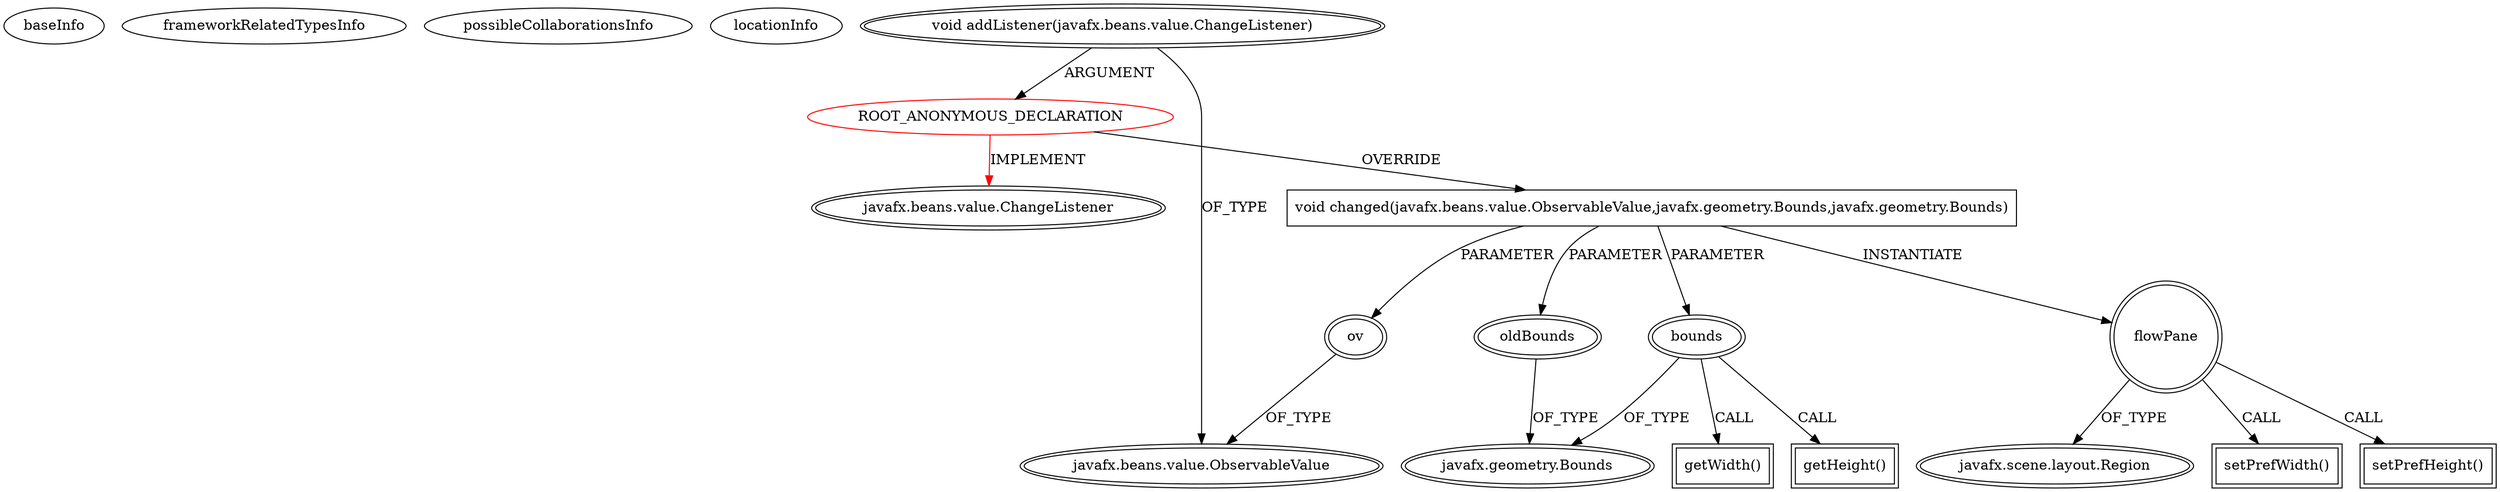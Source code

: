 digraph {
baseInfo[graphId=753,category="extension_graph",isAnonymous=true,possibleRelation=false]
frameworkRelatedTypesInfo[0="javafx.beans.value.ChangeListener"]
possibleCollaborationsInfo[]
locationInfo[projectName="KraiZeur-library",filePath="/KraiZeur-library/library-master/src/application/presentationLayer/screens/bookScreens/BookRemoveScreen.java",contextSignature="javafx.scene.layout.Pane getPane()",graphId="753"]
0[label="ROOT_ANONYMOUS_DECLARATION",vertexType="ROOT_ANONYMOUS_DECLARATION",isFrameworkType=false,color=red]
1[label="javafx.beans.value.ChangeListener",vertexType="FRAMEWORK_INTERFACE_TYPE",isFrameworkType=true,peripheries=2]
2[label="void addListener(javafx.beans.value.ChangeListener)",vertexType="OUTSIDE_CALL",isFrameworkType=true,peripheries=2]
3[label="javafx.beans.value.ObservableValue",vertexType="FRAMEWORK_INTERFACE_TYPE",isFrameworkType=true,peripheries=2]
4[label="void changed(javafx.beans.value.ObservableValue,javafx.geometry.Bounds,javafx.geometry.Bounds)",vertexType="OVERRIDING_METHOD_DECLARATION",isFrameworkType=false,shape=box]
5[label="ov",vertexType="PARAMETER_DECLARATION",isFrameworkType=true,peripheries=2]
7[label="oldBounds",vertexType="PARAMETER_DECLARATION",isFrameworkType=true,peripheries=2]
8[label="javafx.geometry.Bounds",vertexType="FRAMEWORK_CLASS_TYPE",isFrameworkType=true,peripheries=2]
9[label="bounds",vertexType="PARAMETER_DECLARATION",isFrameworkType=true,peripheries=2]
11[label="flowPane",vertexType="VARIABLE_EXPRESION",isFrameworkType=true,peripheries=2,shape=circle]
13[label="javafx.scene.layout.Region",vertexType="FRAMEWORK_CLASS_TYPE",isFrameworkType=true,peripheries=2]
12[label="setPrefWidth()",vertexType="INSIDE_CALL",isFrameworkType=true,peripheries=2,shape=box]
15[label="getWidth()",vertexType="INSIDE_CALL",isFrameworkType=true,peripheries=2,shape=box]
17[label="setPrefHeight()",vertexType="INSIDE_CALL",isFrameworkType=true,peripheries=2,shape=box]
19[label="getHeight()",vertexType="INSIDE_CALL",isFrameworkType=true,peripheries=2,shape=box]
0->1[label="IMPLEMENT",color=red]
2->0[label="ARGUMENT"]
2->3[label="OF_TYPE"]
0->4[label="OVERRIDE"]
5->3[label="OF_TYPE"]
4->5[label="PARAMETER"]
7->8[label="OF_TYPE"]
4->7[label="PARAMETER"]
9->8[label="OF_TYPE"]
4->9[label="PARAMETER"]
4->11[label="INSTANTIATE"]
11->13[label="OF_TYPE"]
11->12[label="CALL"]
9->15[label="CALL"]
11->17[label="CALL"]
9->19[label="CALL"]
}
